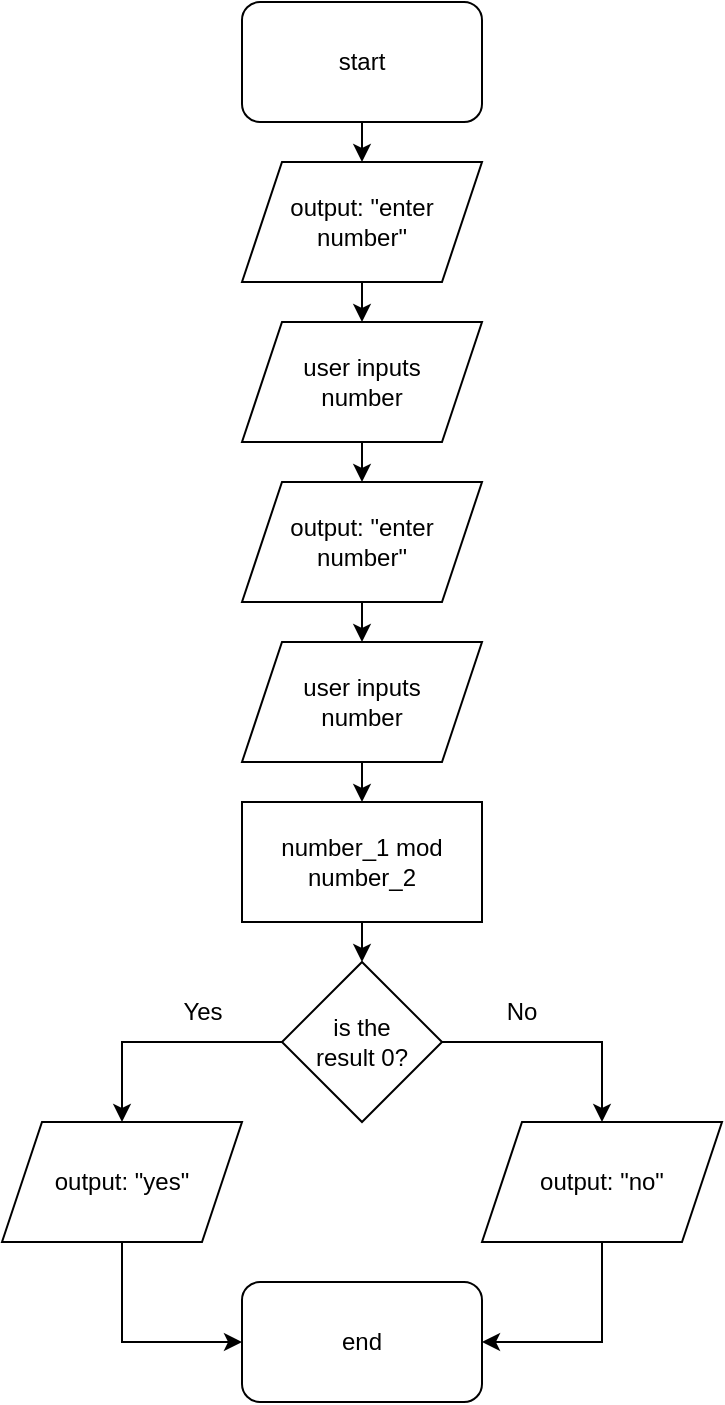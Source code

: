 <mxfile version="22.0.2" type="device">
  <diagram name="Page-1" id="jYbx9gNufVEU6GtF779E">
    <mxGraphModel dx="996" dy="587" grid="1" gridSize="10" guides="1" tooltips="1" connect="1" arrows="1" fold="1" page="1" pageScale="1" pageWidth="827" pageHeight="1169" math="0" shadow="0">
      <root>
        <mxCell id="0" />
        <mxCell id="1" parent="0" />
        <mxCell id="LYzY7vke_15Y3NmeHB-b-8" style="edgeStyle=orthogonalEdgeStyle;rounded=0;orthogonalLoop=1;jettySize=auto;html=1;exitX=0.5;exitY=1;exitDx=0;exitDy=0;entryX=0.5;entryY=0;entryDx=0;entryDy=0;" edge="1" parent="1" source="LYzY7vke_15Y3NmeHB-b-1" target="LYzY7vke_15Y3NmeHB-b-5">
          <mxGeometry relative="1" as="geometry" />
        </mxCell>
        <mxCell id="LYzY7vke_15Y3NmeHB-b-1" value="output: &quot;enter&lt;br&gt;number&quot;" style="shape=parallelogram;perimeter=parallelogramPerimeter;whiteSpace=wrap;html=1;fixedSize=1;" vertex="1" parent="1">
          <mxGeometry x="360" y="80" width="120" height="60" as="geometry" />
        </mxCell>
        <mxCell id="LYzY7vke_15Y3NmeHB-b-11" style="edgeStyle=orthogonalEdgeStyle;rounded=0;orthogonalLoop=1;jettySize=auto;html=1;exitX=0.5;exitY=1;exitDx=0;exitDy=0;entryX=0.5;entryY=0;entryDx=0;entryDy=0;" edge="1" parent="1" source="LYzY7vke_15Y3NmeHB-b-5" target="LYzY7vke_15Y3NmeHB-b-9">
          <mxGeometry relative="1" as="geometry" />
        </mxCell>
        <mxCell id="LYzY7vke_15Y3NmeHB-b-5" value="user inputs&lt;br&gt;number" style="shape=parallelogram;perimeter=parallelogramPerimeter;whiteSpace=wrap;html=1;fixedSize=1;" vertex="1" parent="1">
          <mxGeometry x="360" y="160" width="120" height="60" as="geometry" />
        </mxCell>
        <mxCell id="LYzY7vke_15Y3NmeHB-b-7" style="edgeStyle=orthogonalEdgeStyle;rounded=0;orthogonalLoop=1;jettySize=auto;html=1;exitX=0.5;exitY=1;exitDx=0;exitDy=0;entryX=0.5;entryY=0;entryDx=0;entryDy=0;" edge="1" parent="1" source="LYzY7vke_15Y3NmeHB-b-6" target="LYzY7vke_15Y3NmeHB-b-1">
          <mxGeometry relative="1" as="geometry" />
        </mxCell>
        <mxCell id="LYzY7vke_15Y3NmeHB-b-6" value="start" style="rounded=1;whiteSpace=wrap;html=1;" vertex="1" parent="1">
          <mxGeometry x="360" width="120" height="60" as="geometry" />
        </mxCell>
        <mxCell id="LYzY7vke_15Y3NmeHB-b-12" style="edgeStyle=orthogonalEdgeStyle;rounded=0;orthogonalLoop=1;jettySize=auto;html=1;exitX=0.5;exitY=1;exitDx=0;exitDy=0;entryX=0.5;entryY=0;entryDx=0;entryDy=0;" edge="1" parent="1" source="LYzY7vke_15Y3NmeHB-b-9" target="LYzY7vke_15Y3NmeHB-b-10">
          <mxGeometry relative="1" as="geometry" />
        </mxCell>
        <mxCell id="LYzY7vke_15Y3NmeHB-b-9" value="output: &quot;enter&lt;br&gt;number&quot;" style="shape=parallelogram;perimeter=parallelogramPerimeter;whiteSpace=wrap;html=1;fixedSize=1;" vertex="1" parent="1">
          <mxGeometry x="360" y="240" width="120" height="60" as="geometry" />
        </mxCell>
        <mxCell id="LYzY7vke_15Y3NmeHB-b-16" style="edgeStyle=orthogonalEdgeStyle;rounded=0;orthogonalLoop=1;jettySize=auto;html=1;exitX=0.5;exitY=1;exitDx=0;exitDy=0;entryX=0.5;entryY=0;entryDx=0;entryDy=0;" edge="1" parent="1" source="LYzY7vke_15Y3NmeHB-b-10" target="LYzY7vke_15Y3NmeHB-b-15">
          <mxGeometry relative="1" as="geometry" />
        </mxCell>
        <mxCell id="LYzY7vke_15Y3NmeHB-b-10" value="user inputs&lt;br&gt;number" style="shape=parallelogram;perimeter=parallelogramPerimeter;whiteSpace=wrap;html=1;fixedSize=1;" vertex="1" parent="1">
          <mxGeometry x="360" y="320" width="120" height="60" as="geometry" />
        </mxCell>
        <mxCell id="LYzY7vke_15Y3NmeHB-b-22" style="edgeStyle=orthogonalEdgeStyle;rounded=0;orthogonalLoop=1;jettySize=auto;html=1;exitX=0;exitY=0.5;exitDx=0;exitDy=0;entryX=0.5;entryY=0;entryDx=0;entryDy=0;" edge="1" parent="1" source="LYzY7vke_15Y3NmeHB-b-14" target="LYzY7vke_15Y3NmeHB-b-20">
          <mxGeometry relative="1" as="geometry" />
        </mxCell>
        <mxCell id="LYzY7vke_15Y3NmeHB-b-23" style="edgeStyle=orthogonalEdgeStyle;rounded=0;orthogonalLoop=1;jettySize=auto;html=1;exitX=1;exitY=0.5;exitDx=0;exitDy=0;entryX=0.5;entryY=0;entryDx=0;entryDy=0;" edge="1" parent="1" source="LYzY7vke_15Y3NmeHB-b-14" target="LYzY7vke_15Y3NmeHB-b-21">
          <mxGeometry relative="1" as="geometry" />
        </mxCell>
        <mxCell id="LYzY7vke_15Y3NmeHB-b-14" value="is the&lt;br&gt;result 0?" style="rhombus;whiteSpace=wrap;html=1;" vertex="1" parent="1">
          <mxGeometry x="380" y="480" width="80" height="80" as="geometry" />
        </mxCell>
        <mxCell id="LYzY7vke_15Y3NmeHB-b-17" style="edgeStyle=orthogonalEdgeStyle;rounded=0;orthogonalLoop=1;jettySize=auto;html=1;exitX=0.5;exitY=1;exitDx=0;exitDy=0;entryX=0.5;entryY=0;entryDx=0;entryDy=0;" edge="1" parent="1" source="LYzY7vke_15Y3NmeHB-b-15" target="LYzY7vke_15Y3NmeHB-b-14">
          <mxGeometry relative="1" as="geometry" />
        </mxCell>
        <mxCell id="LYzY7vke_15Y3NmeHB-b-15" value="number_1 mod number_2" style="rounded=0;whiteSpace=wrap;html=1;" vertex="1" parent="1">
          <mxGeometry x="360" y="400" width="120" height="60" as="geometry" />
        </mxCell>
        <mxCell id="LYzY7vke_15Y3NmeHB-b-26" style="edgeStyle=orthogonalEdgeStyle;rounded=0;orthogonalLoop=1;jettySize=auto;html=1;exitX=0.5;exitY=1;exitDx=0;exitDy=0;entryX=0;entryY=0.5;entryDx=0;entryDy=0;" edge="1" parent="1" source="LYzY7vke_15Y3NmeHB-b-20" target="LYzY7vke_15Y3NmeHB-b-24">
          <mxGeometry relative="1" as="geometry" />
        </mxCell>
        <mxCell id="LYzY7vke_15Y3NmeHB-b-20" value="output: &quot;yes&quot;" style="shape=parallelogram;perimeter=parallelogramPerimeter;whiteSpace=wrap;html=1;fixedSize=1;" vertex="1" parent="1">
          <mxGeometry x="240" y="560" width="120" height="60" as="geometry" />
        </mxCell>
        <mxCell id="LYzY7vke_15Y3NmeHB-b-25" style="edgeStyle=orthogonalEdgeStyle;rounded=0;orthogonalLoop=1;jettySize=auto;html=1;exitX=0.5;exitY=1;exitDx=0;exitDy=0;entryX=1;entryY=0.5;entryDx=0;entryDy=0;" edge="1" parent="1" source="LYzY7vke_15Y3NmeHB-b-21" target="LYzY7vke_15Y3NmeHB-b-24">
          <mxGeometry relative="1" as="geometry" />
        </mxCell>
        <mxCell id="LYzY7vke_15Y3NmeHB-b-21" value="output: &quot;no&quot;" style="shape=parallelogram;perimeter=parallelogramPerimeter;whiteSpace=wrap;html=1;fixedSize=1;" vertex="1" parent="1">
          <mxGeometry x="480" y="560" width="120" height="60" as="geometry" />
        </mxCell>
        <mxCell id="LYzY7vke_15Y3NmeHB-b-24" value="end" style="rounded=1;whiteSpace=wrap;html=1;" vertex="1" parent="1">
          <mxGeometry x="360" y="640" width="120" height="60" as="geometry" />
        </mxCell>
        <mxCell id="LYzY7vke_15Y3NmeHB-b-28" value="Yes" style="text;html=1;align=center;verticalAlign=middle;resizable=0;points=[];autosize=1;strokeColor=none;fillColor=none;" vertex="1" parent="1">
          <mxGeometry x="320" y="490" width="40" height="30" as="geometry" />
        </mxCell>
        <mxCell id="LYzY7vke_15Y3NmeHB-b-31" value="No" style="text;html=1;strokeColor=none;fillColor=none;align=center;verticalAlign=middle;whiteSpace=wrap;rounded=0;" vertex="1" parent="1">
          <mxGeometry x="470" y="490" width="60" height="30" as="geometry" />
        </mxCell>
      </root>
    </mxGraphModel>
  </diagram>
</mxfile>
